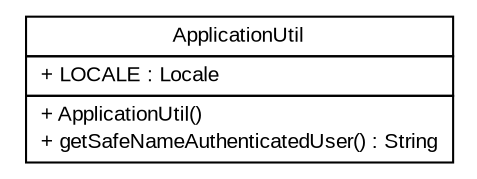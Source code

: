 #!/usr/local/bin/dot
#
# Class diagram 
# Generated by UMLGraph version R5_6 (http://www.umlgraph.org/)
#

digraph G {
	edge [fontname="arial",fontsize=10,labelfontname="arial",labelfontsize=10];
	node [fontname="arial",fontsize=10,shape=plaintext];
	nodesep=0.25;
	ranksep=0.5;
	// br.gov.to.sefaz.util.application.ApplicationUtil
	c1952 [label=<<table title="br.gov.to.sefaz.util.application.ApplicationUtil" border="0" cellborder="1" cellspacing="0" cellpadding="2" port="p" href="./ApplicationUtil.html">
		<tr><td><table border="0" cellspacing="0" cellpadding="1">
<tr><td align="center" balign="center"> ApplicationUtil </td></tr>
		</table></td></tr>
		<tr><td><table border="0" cellspacing="0" cellpadding="1">
<tr><td align="left" balign="left"> + LOCALE : Locale </td></tr>
		</table></td></tr>
		<tr><td><table border="0" cellspacing="0" cellpadding="1">
<tr><td align="left" balign="left"> + ApplicationUtil() </td></tr>
<tr><td align="left" balign="left"> + getSafeNameAuthenticatedUser() : String </td></tr>
		</table></td></tr>
		</table>>, URL="./ApplicationUtil.html", fontname="arial", fontcolor="black", fontsize=10.0];
}

